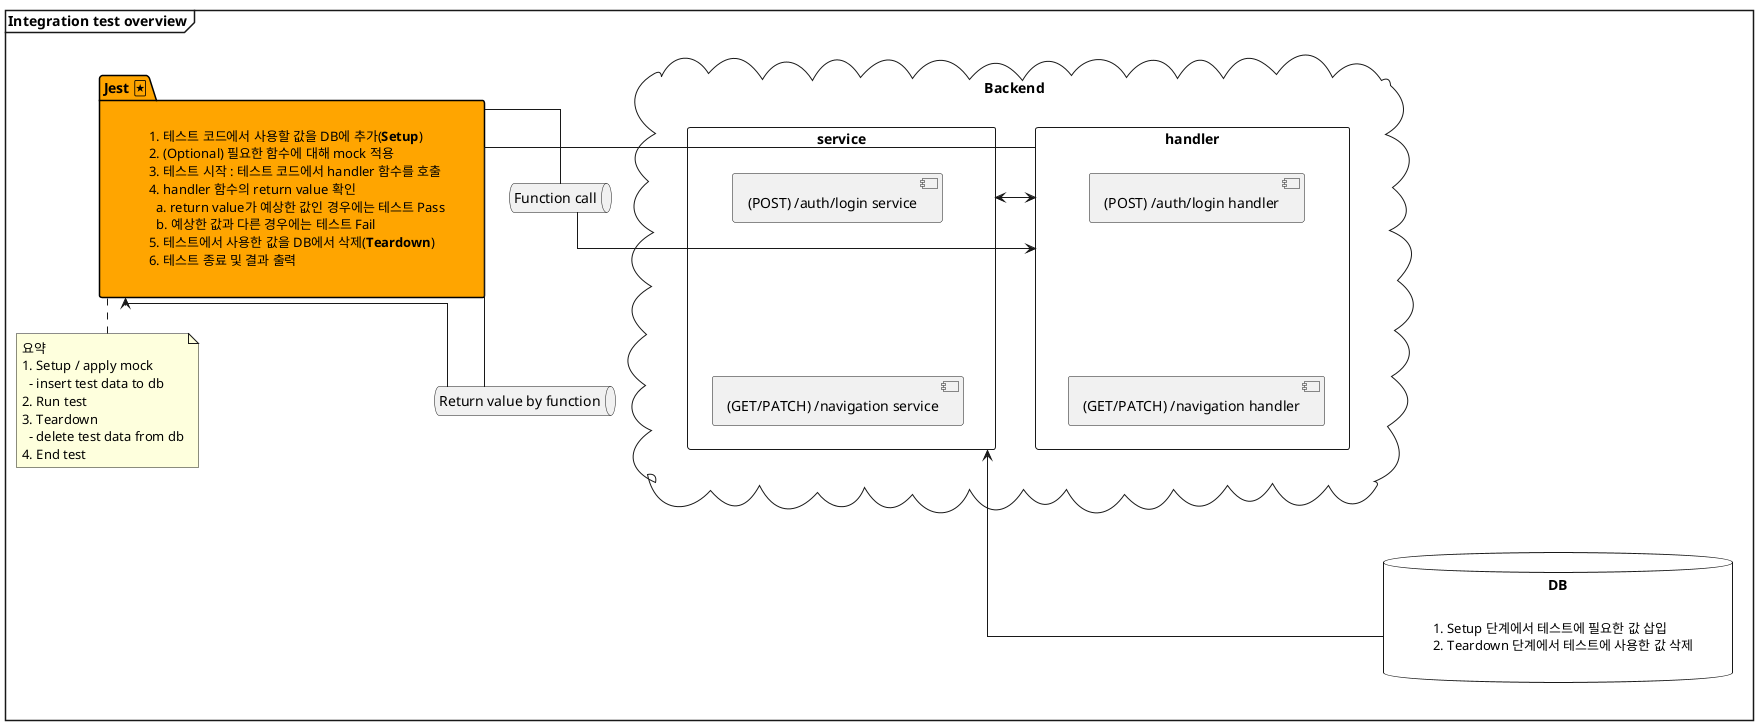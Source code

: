 @startuml 3_integration_test_overview
mainframe **Integration test overview**
hide stereotype

skinparam linetype ortho
skinparam <<transparent>> {
  ComponentStyle rectangle
  ComponentFontColor white
  ComponentBackgroundColor transparent
  ComponentBorderColor transparent
}
skinparam DefaultTextAlignment left

skinparam <<jest>> {
  PackageBackgroundColor Orange
}

skinparam <<jest_note>> {
  NoteBorderColor transparent
  NoteBackgroundColor transparent
}

skinparam <<database>> {
  DatabaseBackgroundColor Wihte
}

package "Jest 🃏" <<jest>> AS Jest {
  note AS jest_note <<jest_note>>
    1. 테스트 코드에서 사용할 값을 DB에 추가(**Setup**)
    2. (Optional) 필요한 함수에 대해 mock 적용
    3. 테스트 시작 : 테스트 코드에서 handler 함수를 호출
    4. handler 함수의 return value 확인
      a. return value가 예상한 값인 경우에는 테스트 Pass
      b. 예상한 값과 다른 경우에는 테스트 Fail
    5. 테스트에서 사용한 값을 DB에서 삭제(**Teardown**)
    6. 테스트 종료 및 결과 출력
  end note
}

note bottom of Jest
  요약
  1. Setup / apply mock
    - insert test data to db
  2. Run test
  3. Teardown
    - delete test data from db
  4. End test
end note

queue "Function call" AS function_call
queue "Return value by function" AS function_return

cloud Backend {
  rectangle handler {
    component "(POST) /auth/login handler" as login_handler
    component "(GET/PATCH) /navigation handler" as nav_handler

    login_handler -down[hidden]- nav_handler
  }
  rectangle service {
    component "(POST) /auth/login service" as login_service
    component "(GET/PATCH) /navigation service" as nav_service

    login_service -down[hidden]- nav_service
  }
}

database DB <<database>> {
  note as db_note <<jest_note>>
    1. Setup 단계에서 테스트에 필요한 값 삽입
    2. Teardown 단계에서 테스트에 사용한 값 삭제
  end note
}

function_call -down[hidden]- function_return

Jest - function_call
handler <- function_call

Jest <- function_return
handler -right- function_return

Jest -right[hidden]- Backend
DB -up---> service

handler <-> service

@enduml